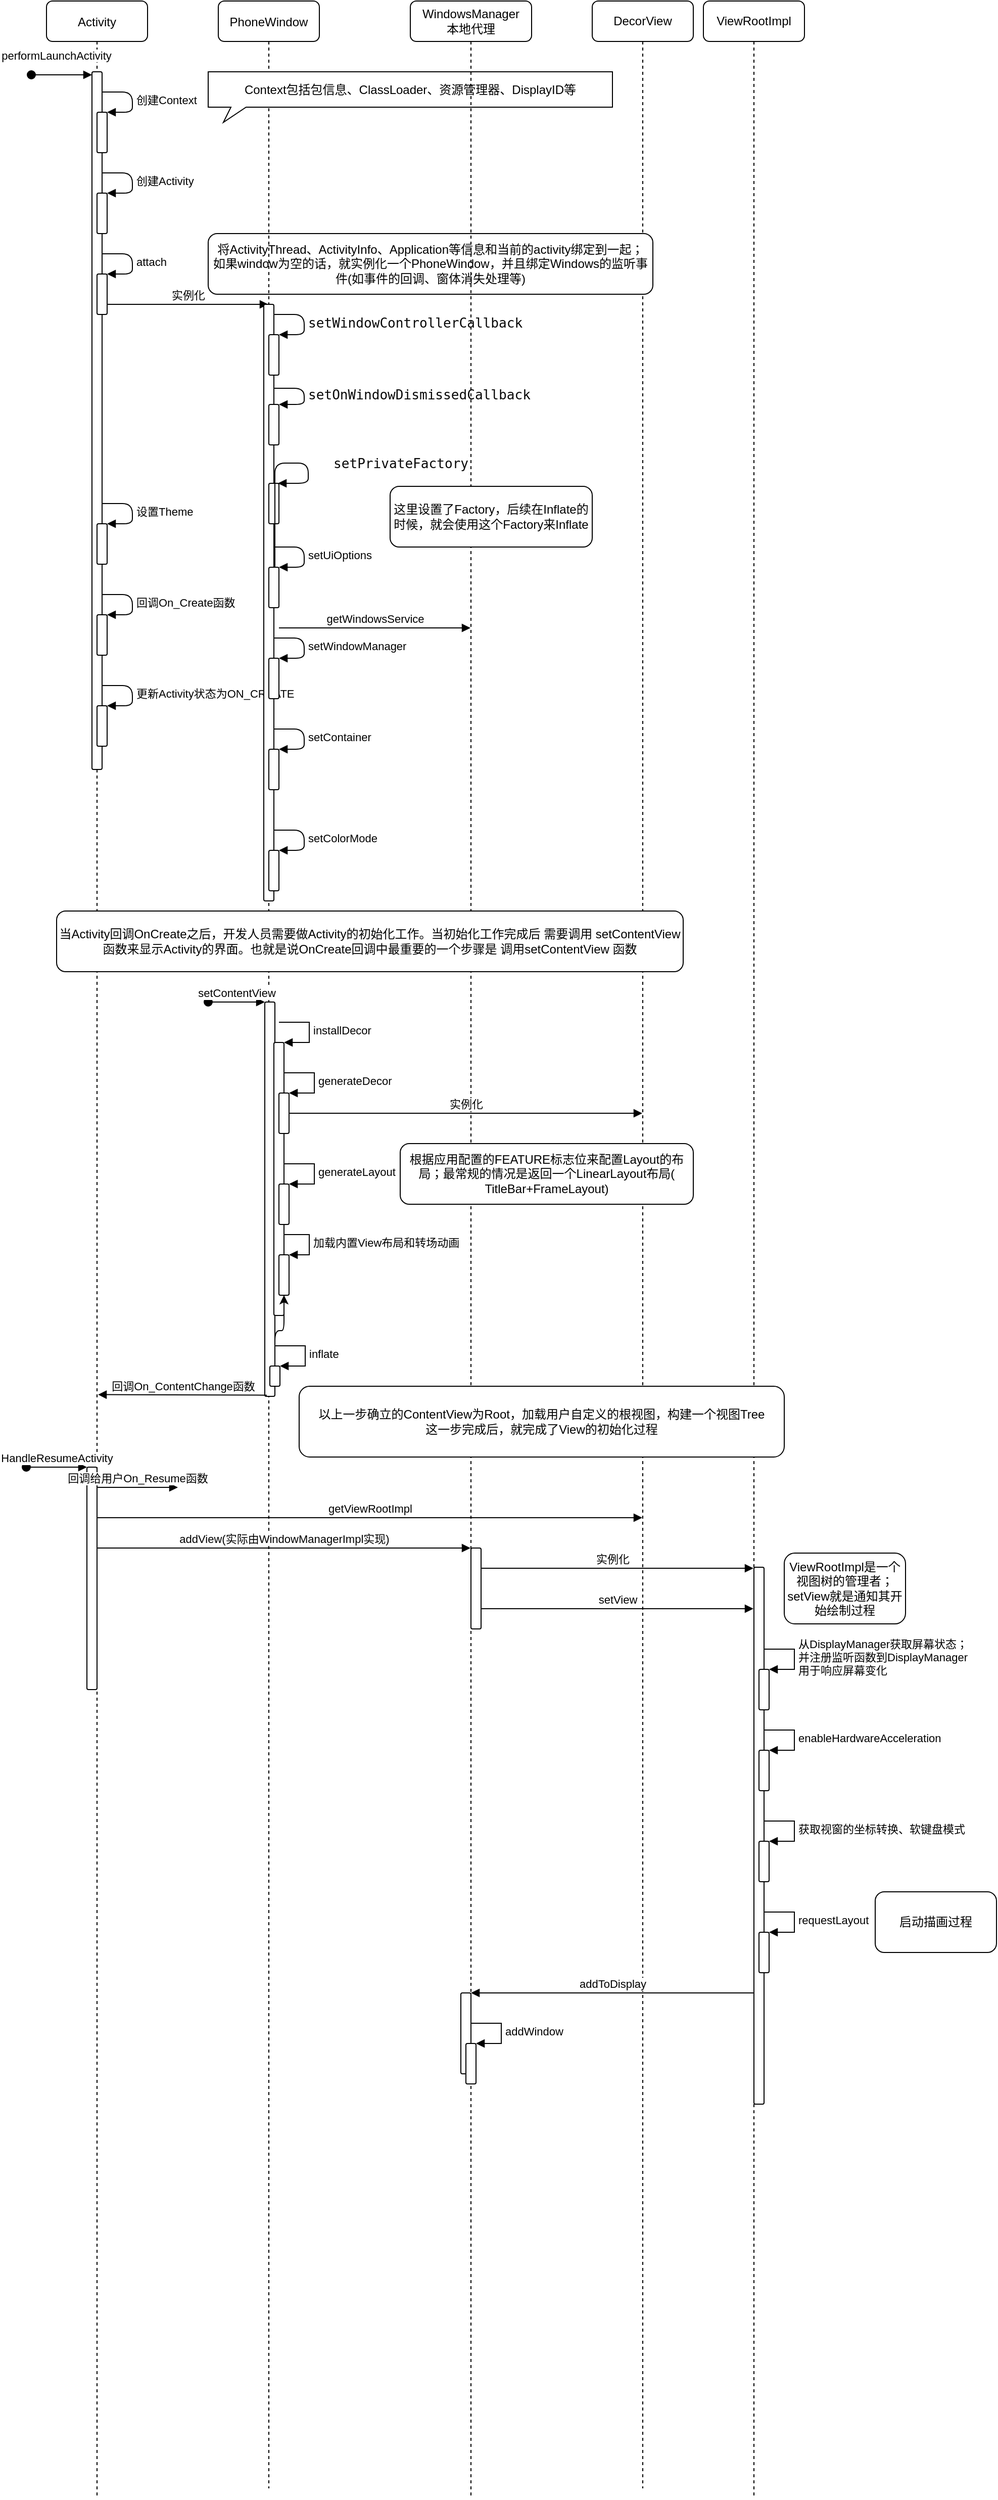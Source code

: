 <mxfile version="16.5.3" type="github">
  <diagram id="kgpKYQtTHZ0yAKxKKP6v" name="Page-1">
    <mxGraphModel dx="914" dy="612" grid="1" gridSize="10" guides="1" tooltips="1" connect="1" arrows="1" fold="1" page="1" pageScale="1" pageWidth="850" pageHeight="1100" background="#ffffff" math="0" shadow="0">
      <root>
        <mxCell id="0" />
        <mxCell id="1" style="locked=1;" parent="0" />
        <mxCell id="mvKPFEOK_YDnTUbCSuoW-56" value="DecorView" style="shape=umlLifeline;perimeter=lifelinePerimeter;whiteSpace=wrap;html=1;container=1;collapsible=0;recursiveResize=0;outlineConnect=0;rounded=1;" vertex="1" parent="1">
          <mxGeometry x="660" y="80" width="100" height="2460" as="geometry" />
        </mxCell>
        <mxCell id="mvKPFEOK_YDnTUbCSuoW-14" value="将ActivityThread、ActivityInfo、Application等信息和当前的activity绑定到一起；&lt;br&gt;如果window为空的话，就实例化一个PhoneWindow，并且绑定Windows的监听事件(如事件的回调、窗体消失处理等)" style="rounded=1;whiteSpace=wrap;html=1;" vertex="1" parent="1">
          <mxGeometry x="280" y="310" width="440" height="60" as="geometry" />
        </mxCell>
        <mxCell id="3nuBFxr9cyL0pnOWT2aG-1" value="Activity" style="shape=umlLifeline;perimeter=lifelinePerimeter;container=1;collapsible=0;recursiveResize=0;rounded=1;shadow=0;strokeWidth=1;" parent="1" vertex="1">
          <mxGeometry x="120" y="80" width="100" height="2470" as="geometry" />
        </mxCell>
        <mxCell id="3nuBFxr9cyL0pnOWT2aG-2" value="" style="points=[];perimeter=orthogonalPerimeter;rounded=1;shadow=0;strokeWidth=1;" parent="3nuBFxr9cyL0pnOWT2aG-1" vertex="1">
          <mxGeometry x="45" y="70" width="10" height="690" as="geometry" />
        </mxCell>
        <mxCell id="3nuBFxr9cyL0pnOWT2aG-3" value="performLaunchActivity" style="verticalAlign=bottom;startArrow=oval;endArrow=block;startSize=8;shadow=0;strokeWidth=1;" parent="3nuBFxr9cyL0pnOWT2aG-1" edge="1">
          <mxGeometry x="-0.167" y="10" relative="1" as="geometry">
            <mxPoint x="-15" y="73" as="sourcePoint" />
            <mxPoint x="45" y="73" as="targetPoint" />
            <mxPoint as="offset" />
          </mxGeometry>
        </mxCell>
        <mxCell id="mvKPFEOK_YDnTUbCSuoW-1" value="" style="html=1;points=[];perimeter=orthogonalPerimeter;rounded=1;" vertex="1" parent="3nuBFxr9cyL0pnOWT2aG-1">
          <mxGeometry x="50" y="110" width="10" height="40" as="geometry" />
        </mxCell>
        <mxCell id="mvKPFEOK_YDnTUbCSuoW-2" value="创建Context" style="edgeStyle=orthogonalEdgeStyle;html=1;align=left;spacingLeft=2;endArrow=block;rounded=1;entryX=1;entryY=0;" edge="1" target="mvKPFEOK_YDnTUbCSuoW-1" parent="3nuBFxr9cyL0pnOWT2aG-1">
          <mxGeometry relative="1" as="geometry">
            <mxPoint x="55" y="90" as="sourcePoint" />
            <Array as="points">
              <mxPoint x="85" y="90" />
            </Array>
          </mxGeometry>
        </mxCell>
        <mxCell id="mvKPFEOK_YDnTUbCSuoW-8" value="" style="html=1;points=[];perimeter=orthogonalPerimeter;rounded=1;" vertex="1" parent="3nuBFxr9cyL0pnOWT2aG-1">
          <mxGeometry x="50" y="190" width="10" height="40" as="geometry" />
        </mxCell>
        <mxCell id="mvKPFEOK_YDnTUbCSuoW-9" value="创建Activity" style="edgeStyle=orthogonalEdgeStyle;html=1;align=left;spacingLeft=2;endArrow=block;rounded=1;entryX=1;entryY=0;" edge="1" target="mvKPFEOK_YDnTUbCSuoW-8" parent="3nuBFxr9cyL0pnOWT2aG-1">
          <mxGeometry relative="1" as="geometry">
            <mxPoint x="55" y="170" as="sourcePoint" />
            <Array as="points">
              <mxPoint x="85" y="170" />
            </Array>
          </mxGeometry>
        </mxCell>
        <mxCell id="mvKPFEOK_YDnTUbCSuoW-10" value="" style="html=1;points=[];perimeter=orthogonalPerimeter;rounded=1;" vertex="1" parent="3nuBFxr9cyL0pnOWT2aG-1">
          <mxGeometry x="50" y="270" width="10" height="40" as="geometry" />
        </mxCell>
        <mxCell id="mvKPFEOK_YDnTUbCSuoW-11" value="attach" style="edgeStyle=orthogonalEdgeStyle;html=1;align=left;spacingLeft=2;endArrow=block;rounded=1;entryX=1;entryY=0;" edge="1" target="mvKPFEOK_YDnTUbCSuoW-10" parent="3nuBFxr9cyL0pnOWT2aG-1">
          <mxGeometry relative="1" as="geometry">
            <mxPoint x="55" y="250" as="sourcePoint" />
            <Array as="points">
              <mxPoint x="85" y="250" />
            </Array>
          </mxGeometry>
        </mxCell>
        <mxCell id="mvKPFEOK_YDnTUbCSuoW-17" value="" style="html=1;points=[];perimeter=orthogonalPerimeter;rounded=1;" vertex="1" parent="3nuBFxr9cyL0pnOWT2aG-1">
          <mxGeometry x="50" y="517" width="10" height="40" as="geometry" />
        </mxCell>
        <mxCell id="mvKPFEOK_YDnTUbCSuoW-18" value="设置Theme" style="edgeStyle=orthogonalEdgeStyle;html=1;align=left;spacingLeft=2;endArrow=block;rounded=1;entryX=1;entryY=0;" edge="1" target="mvKPFEOK_YDnTUbCSuoW-17" parent="3nuBFxr9cyL0pnOWT2aG-1">
          <mxGeometry relative="1" as="geometry">
            <mxPoint x="55" y="497" as="sourcePoint" />
            <Array as="points">
              <mxPoint x="85" y="497" />
            </Array>
          </mxGeometry>
        </mxCell>
        <mxCell id="mvKPFEOK_YDnTUbCSuoW-19" value="" style="html=1;points=[];perimeter=orthogonalPerimeter;rounded=1;" vertex="1" parent="3nuBFxr9cyL0pnOWT2aG-1">
          <mxGeometry x="50" y="607" width="10" height="40" as="geometry" />
        </mxCell>
        <mxCell id="mvKPFEOK_YDnTUbCSuoW-20" value="回调On_Create函数" style="edgeStyle=orthogonalEdgeStyle;html=1;align=left;spacingLeft=2;endArrow=block;rounded=1;entryX=1;entryY=0;" edge="1" target="mvKPFEOK_YDnTUbCSuoW-19" parent="3nuBFxr9cyL0pnOWT2aG-1">
          <mxGeometry relative="1" as="geometry">
            <mxPoint x="55" y="587" as="sourcePoint" />
            <Array as="points">
              <mxPoint x="85" y="587" />
            </Array>
          </mxGeometry>
        </mxCell>
        <mxCell id="mvKPFEOK_YDnTUbCSuoW-23" value="" style="html=1;points=[];perimeter=orthogonalPerimeter;rounded=1;" vertex="1" parent="3nuBFxr9cyL0pnOWT2aG-1">
          <mxGeometry x="50" y="697" width="10" height="40" as="geometry" />
        </mxCell>
        <mxCell id="mvKPFEOK_YDnTUbCSuoW-24" value="更新Activity状态为ON_CREATE" style="edgeStyle=orthogonalEdgeStyle;html=1;align=left;spacingLeft=2;endArrow=block;rounded=1;entryX=1;entryY=0;" edge="1" target="mvKPFEOK_YDnTUbCSuoW-23" parent="3nuBFxr9cyL0pnOWT2aG-1">
          <mxGeometry relative="1" as="geometry">
            <mxPoint x="55" y="677" as="sourcePoint" />
            <Array as="points">
              <mxPoint x="85" y="677" />
            </Array>
          </mxGeometry>
        </mxCell>
        <mxCell id="mvKPFEOK_YDnTUbCSuoW-25" value="实例化" style="html=1;verticalAlign=bottom;endArrow=block;rounded=1;" edge="1" parent="3nuBFxr9cyL0pnOWT2aG-1" target="3nuBFxr9cyL0pnOWT2aG-5">
          <mxGeometry width="80" relative="1" as="geometry">
            <mxPoint x="60" y="300" as="sourcePoint" />
            <mxPoint x="140" y="300" as="targetPoint" />
          </mxGeometry>
        </mxCell>
        <mxCell id="3nuBFxr9cyL0pnOWT2aG-5" value="PhoneWindow" style="shape=umlLifeline;perimeter=lifelinePerimeter;container=1;collapsible=0;recursiveResize=0;rounded=1;shadow=0;strokeWidth=1;" parent="1" vertex="1">
          <mxGeometry x="290" y="80" width="100" height="2460" as="geometry" />
        </mxCell>
        <mxCell id="mvKPFEOK_YDnTUbCSuoW-26" value="" style="html=1;points=[];perimeter=orthogonalPerimeter;rounded=1;" vertex="1" parent="3nuBFxr9cyL0pnOWT2aG-5">
          <mxGeometry x="45" y="300" width="10" height="590" as="geometry" />
        </mxCell>
        <mxCell id="mvKPFEOK_YDnTUbCSuoW-27" value="" style="html=1;points=[];perimeter=orthogonalPerimeter;rounded=1;" vertex="1" parent="3nuBFxr9cyL0pnOWT2aG-5">
          <mxGeometry x="50" y="330" width="10" height="40" as="geometry" />
        </mxCell>
        <mxCell id="mvKPFEOK_YDnTUbCSuoW-28" value="&lt;pre style=&quot;color: rgb(8 , 8 , 8) ; font-family: &amp;#34;jetbrains mono&amp;#34; , monospace ; font-size: 9.8pt&quot;&gt;setWindowControllerCallback&lt;/pre&gt;" style="edgeStyle=orthogonalEdgeStyle;html=1;align=left;spacingLeft=2;endArrow=block;rounded=1;entryX=1;entryY=0;" edge="1" target="mvKPFEOK_YDnTUbCSuoW-27" parent="3nuBFxr9cyL0pnOWT2aG-5">
          <mxGeometry relative="1" as="geometry">
            <mxPoint x="55" y="310" as="sourcePoint" />
            <Array as="points">
              <mxPoint x="85" y="310" />
            </Array>
          </mxGeometry>
        </mxCell>
        <mxCell id="mvKPFEOK_YDnTUbCSuoW-29" value="" style="html=1;points=[];perimeter=orthogonalPerimeter;rounded=1;" vertex="1" parent="3nuBFxr9cyL0pnOWT2aG-5">
          <mxGeometry x="50" y="399" width="10" height="40" as="geometry" />
        </mxCell>
        <mxCell id="mvKPFEOK_YDnTUbCSuoW-30" value="&lt;pre style=&quot;color: rgb(8 , 8 , 8) ; font-family: &amp;#34;jetbrains mono&amp;#34; , monospace ; font-size: 9.8pt&quot;&gt;setOnWindowDismissedCallback&lt;/pre&gt;" style="edgeStyle=orthogonalEdgeStyle;html=1;align=left;spacingLeft=2;endArrow=block;rounded=1;entryX=1;entryY=0;" edge="1" target="mvKPFEOK_YDnTUbCSuoW-29" parent="3nuBFxr9cyL0pnOWT2aG-5">
          <mxGeometry relative="1" as="geometry">
            <mxPoint x="55" y="383" as="sourcePoint" />
            <Array as="points">
              <mxPoint x="85" y="383" />
            </Array>
          </mxGeometry>
        </mxCell>
        <mxCell id="mvKPFEOK_YDnTUbCSuoW-31" value="" style="html=1;points=[];perimeter=orthogonalPerimeter;rounded=1;" vertex="1" parent="3nuBFxr9cyL0pnOWT2aG-5">
          <mxGeometry x="50" y="477" width="10" height="40" as="geometry" />
        </mxCell>
        <mxCell id="mvKPFEOK_YDnTUbCSuoW-32" value="&lt;pre style=&quot;color: rgb(8 , 8 , 8) ; font-family: &amp;#34;jetbrains mono&amp;#34; , monospace ; font-size: 9.8pt&quot;&gt;setPrivateFactory&lt;/pre&gt;" style="edgeStyle=orthogonalEdgeStyle;html=1;align=left;spacingLeft=2;endArrow=block;rounded=1;entryX=1;entryY=0;exitX=1.2;exitY=0.628;exitDx=0;exitDy=0;exitPerimeter=0;" edge="1" parent="3nuBFxr9cyL0pnOWT2aG-5">
          <mxGeometry x="0.506" y="21" relative="1" as="geometry">
            <mxPoint x="56" y="576.32" as="sourcePoint" />
            <Array as="points">
              <mxPoint x="89" y="457" />
              <mxPoint x="89" y="477" />
            </Array>
            <mxPoint x="59" y="477" as="targetPoint" />
            <mxPoint as="offset" />
          </mxGeometry>
        </mxCell>
        <mxCell id="mvKPFEOK_YDnTUbCSuoW-33" value="" style="html=1;points=[];perimeter=orthogonalPerimeter;rounded=1;" vertex="1" parent="3nuBFxr9cyL0pnOWT2aG-5">
          <mxGeometry x="50" y="560" width="10" height="40" as="geometry" />
        </mxCell>
        <mxCell id="mvKPFEOK_YDnTUbCSuoW-34" value="setUiOptions" style="edgeStyle=orthogonalEdgeStyle;html=1;align=left;spacingLeft=2;endArrow=block;rounded=1;entryX=1;entryY=0;" edge="1" target="mvKPFEOK_YDnTUbCSuoW-33" parent="3nuBFxr9cyL0pnOWT2aG-5">
          <mxGeometry relative="1" as="geometry">
            <mxPoint x="55" y="540" as="sourcePoint" />
            <Array as="points">
              <mxPoint x="85" y="540" />
            </Array>
          </mxGeometry>
        </mxCell>
        <mxCell id="mvKPFEOK_YDnTUbCSuoW-38" value="" style="html=1;points=[];perimeter=orthogonalPerimeter;rounded=1;" vertex="1" parent="3nuBFxr9cyL0pnOWT2aG-5">
          <mxGeometry x="50" y="650" width="10" height="40" as="geometry" />
        </mxCell>
        <mxCell id="mvKPFEOK_YDnTUbCSuoW-39" value="setWindowManager" style="edgeStyle=orthogonalEdgeStyle;html=1;align=left;spacingLeft=2;endArrow=block;rounded=1;entryX=1;entryY=0;" edge="1" target="mvKPFEOK_YDnTUbCSuoW-38" parent="3nuBFxr9cyL0pnOWT2aG-5">
          <mxGeometry relative="1" as="geometry">
            <mxPoint x="55" y="630" as="sourcePoint" />
            <Array as="points">
              <mxPoint x="85" y="630" />
            </Array>
          </mxGeometry>
        </mxCell>
        <mxCell id="mvKPFEOK_YDnTUbCSuoW-40" value="" style="html=1;points=[];perimeter=orthogonalPerimeter;rounded=1;" vertex="1" parent="3nuBFxr9cyL0pnOWT2aG-5">
          <mxGeometry x="50" y="740" width="10" height="40" as="geometry" />
        </mxCell>
        <mxCell id="mvKPFEOK_YDnTUbCSuoW-41" value="setContainer" style="edgeStyle=orthogonalEdgeStyle;html=1;align=left;spacingLeft=2;endArrow=block;rounded=1;entryX=1;entryY=0;" edge="1" target="mvKPFEOK_YDnTUbCSuoW-40" parent="3nuBFxr9cyL0pnOWT2aG-5">
          <mxGeometry relative="1" as="geometry">
            <mxPoint x="55" y="720" as="sourcePoint" />
            <Array as="points">
              <mxPoint x="85" y="720" />
            </Array>
          </mxGeometry>
        </mxCell>
        <mxCell id="mvKPFEOK_YDnTUbCSuoW-44" value="" style="html=1;points=[];perimeter=orthogonalPerimeter;rounded=1;" vertex="1" parent="3nuBFxr9cyL0pnOWT2aG-5">
          <mxGeometry x="50" y="840" width="10" height="40" as="geometry" />
        </mxCell>
        <mxCell id="mvKPFEOK_YDnTUbCSuoW-45" value="setColorMode" style="edgeStyle=orthogonalEdgeStyle;html=1;align=left;spacingLeft=2;endArrow=block;rounded=1;entryX=1;entryY=0;" edge="1" target="mvKPFEOK_YDnTUbCSuoW-44" parent="3nuBFxr9cyL0pnOWT2aG-5">
          <mxGeometry relative="1" as="geometry">
            <mxPoint x="55" y="820" as="sourcePoint" />
            <Array as="points">
              <mxPoint x="85" y="820" />
            </Array>
          </mxGeometry>
        </mxCell>
        <mxCell id="mvKPFEOK_YDnTUbCSuoW-58" value="getWindowsService" style="html=1;verticalAlign=bottom;endArrow=block;rounded=1;" edge="1" parent="3nuBFxr9cyL0pnOWT2aG-5" target="mvKPFEOK_YDnTUbCSuoW-35">
          <mxGeometry width="80" relative="1" as="geometry">
            <mxPoint x="60" y="620" as="sourcePoint" />
            <mxPoint x="140" y="620" as="targetPoint" />
          </mxGeometry>
        </mxCell>
        <mxCell id="mvKPFEOK_YDnTUbCSuoW-4" value="Context包括包信息、ClassLoader、资源管理器、DisplayID等" style="whiteSpace=wrap;html=1;shape=mxgraph.basic.rectCallout;dx=30;dy=15;boundedLbl=1;rounded=1;" vertex="1" parent="1">
          <mxGeometry x="280" y="150" width="400" height="50" as="geometry" />
        </mxCell>
        <mxCell id="mvKPFEOK_YDnTUbCSuoW-35" value="WindowsManager&lt;br&gt;本地代理" style="shape=umlLifeline;perimeter=lifelinePerimeter;whiteSpace=wrap;html=1;container=1;collapsible=0;recursiveResize=0;outlineConnect=0;rounded=1;" vertex="1" parent="1">
          <mxGeometry x="480" y="80" width="120" height="2470" as="geometry" />
        </mxCell>
        <mxCell id="mvKPFEOK_YDnTUbCSuoW-49" value="这里设置了Factory，后续在Inflate的时候，就会使用这个Factory来Inflate" style="rounded=1;whiteSpace=wrap;html=1;" vertex="1" parent="mvKPFEOK_YDnTUbCSuoW-35">
          <mxGeometry x="-20" y="480" width="200" height="60" as="geometry" />
        </mxCell>
        <mxCell id="mvKPFEOK_YDnTUbCSuoW-79" value="ViewRootImpl" style="shape=umlLifeline;perimeter=lifelinePerimeter;whiteSpace=wrap;html=1;container=1;collapsible=0;recursiveResize=0;outlineConnect=0;rounded=1;" vertex="1" parent="1">
          <mxGeometry x="770" y="80" width="100" height="2470" as="geometry" />
        </mxCell>
        <mxCell id="mvKPFEOK_YDnTUbCSuoW-50" value="Layer1" style="" parent="0" />
        <mxCell id="mvKPFEOK_YDnTUbCSuoW-54" value="" style="html=1;points=[];perimeter=orthogonalPerimeter;rounded=1;" vertex="1" parent="mvKPFEOK_YDnTUbCSuoW-50">
          <mxGeometry x="336" y="1070" width="10" height="390" as="geometry" />
        </mxCell>
        <mxCell id="mvKPFEOK_YDnTUbCSuoW-55" value="setContentView" style="html=1;verticalAlign=bottom;startArrow=oval;endArrow=block;startSize=8;rounded=1;" edge="1" target="mvKPFEOK_YDnTUbCSuoW-54" parent="mvKPFEOK_YDnTUbCSuoW-50">
          <mxGeometry relative="1" as="geometry">
            <mxPoint x="280" y="1070" as="sourcePoint" />
          </mxGeometry>
        </mxCell>
        <mxCell id="mvKPFEOK_YDnTUbCSuoW-59" value="" style="html=1;points=[];perimeter=orthogonalPerimeter;rounded=1;" vertex="1" parent="mvKPFEOK_YDnTUbCSuoW-50">
          <mxGeometry x="345" y="1110" width="10" height="270" as="geometry" />
        </mxCell>
        <mxCell id="mvKPFEOK_YDnTUbCSuoW-60" value="installDecor" style="edgeStyle=orthogonalEdgeStyle;html=1;align=left;spacingLeft=2;endArrow=block;rounded=0;entryX=1;entryY=0;" edge="1" target="mvKPFEOK_YDnTUbCSuoW-59" parent="mvKPFEOK_YDnTUbCSuoW-50">
          <mxGeometry relative="1" as="geometry">
            <mxPoint x="350" y="1090" as="sourcePoint" />
            <Array as="points">
              <mxPoint x="380" y="1090" />
            </Array>
          </mxGeometry>
        </mxCell>
        <mxCell id="mvKPFEOK_YDnTUbCSuoW-61" value="" style="html=1;points=[];perimeter=orthogonalPerimeter;rounded=1;" vertex="1" parent="mvKPFEOK_YDnTUbCSuoW-50">
          <mxGeometry x="350" y="1160" width="10" height="40" as="geometry" />
        </mxCell>
        <mxCell id="mvKPFEOK_YDnTUbCSuoW-62" value="generateDecor" style="edgeStyle=orthogonalEdgeStyle;html=1;align=left;spacingLeft=2;endArrow=block;rounded=0;entryX=1;entryY=0;" edge="1" target="mvKPFEOK_YDnTUbCSuoW-61" parent="mvKPFEOK_YDnTUbCSuoW-50">
          <mxGeometry relative="1" as="geometry">
            <mxPoint x="355" y="1140" as="sourcePoint" />
            <Array as="points">
              <mxPoint x="385" y="1140" />
            </Array>
          </mxGeometry>
        </mxCell>
        <mxCell id="mvKPFEOK_YDnTUbCSuoW-63" value="实例化" style="html=1;verticalAlign=bottom;endArrow=block;rounded=1;" edge="1" parent="mvKPFEOK_YDnTUbCSuoW-50" target="mvKPFEOK_YDnTUbCSuoW-56">
          <mxGeometry width="80" relative="1" as="geometry">
            <mxPoint x="360" y="1180" as="sourcePoint" />
            <mxPoint x="440" y="1180" as="targetPoint" />
          </mxGeometry>
        </mxCell>
        <mxCell id="mvKPFEOK_YDnTUbCSuoW-64" value="" style="html=1;points=[];perimeter=orthogonalPerimeter;rounded=1;" vertex="1" parent="mvKPFEOK_YDnTUbCSuoW-50">
          <mxGeometry x="350" y="1250" width="10" height="40" as="geometry" />
        </mxCell>
        <mxCell id="mvKPFEOK_YDnTUbCSuoW-65" value="generateLayout" style="edgeStyle=orthogonalEdgeStyle;html=1;align=left;spacingLeft=2;endArrow=block;rounded=0;entryX=1;entryY=0;" edge="1" target="mvKPFEOK_YDnTUbCSuoW-64" parent="mvKPFEOK_YDnTUbCSuoW-50">
          <mxGeometry relative="1" as="geometry">
            <mxPoint x="355" y="1230" as="sourcePoint" />
            <Array as="points">
              <mxPoint x="385" y="1230" />
            </Array>
          </mxGeometry>
        </mxCell>
        <mxCell id="mvKPFEOK_YDnTUbCSuoW-67" value="" style="html=1;points=[];perimeter=orthogonalPerimeter;rounded=1;" vertex="1" parent="mvKPFEOK_YDnTUbCSuoW-50">
          <mxGeometry x="350" y="1320" width="10" height="40" as="geometry" />
        </mxCell>
        <mxCell id="mvKPFEOK_YDnTUbCSuoW-68" value="加载内置View布局和转场动画" style="edgeStyle=orthogonalEdgeStyle;html=1;align=left;spacingLeft=2;endArrow=block;rounded=0;entryX=1;entryY=0;" edge="1" target="mvKPFEOK_YDnTUbCSuoW-67" parent="mvKPFEOK_YDnTUbCSuoW-50">
          <mxGeometry relative="1" as="geometry">
            <mxPoint x="355" y="1300" as="sourcePoint" />
            <Array as="points">
              <mxPoint x="380" y="1300" />
            </Array>
          </mxGeometry>
        </mxCell>
        <mxCell id="mvKPFEOK_YDnTUbCSuoW-73" value="" style="edgeStyle=orthogonalEdgeStyle;rounded=1;orthogonalLoop=1;jettySize=auto;html=1;" edge="1" parent="mvKPFEOK_YDnTUbCSuoW-50" source="mvKPFEOK_YDnTUbCSuoW-69" target="mvKPFEOK_YDnTUbCSuoW-67">
          <mxGeometry relative="1" as="geometry" />
        </mxCell>
        <mxCell id="mvKPFEOK_YDnTUbCSuoW-69" value="" style="html=1;points=[];perimeter=orthogonalPerimeter;rounded=1;" vertex="1" parent="mvKPFEOK_YDnTUbCSuoW-50">
          <mxGeometry x="341" y="1430" width="10" height="20" as="geometry" />
        </mxCell>
        <mxCell id="mvKPFEOK_YDnTUbCSuoW-70" value="inflate" style="edgeStyle=orthogonalEdgeStyle;html=1;align=left;spacingLeft=2;endArrow=block;rounded=0;entryX=1;entryY=0;" edge="1" target="mvKPFEOK_YDnTUbCSuoW-69" parent="mvKPFEOK_YDnTUbCSuoW-50">
          <mxGeometry relative="1" as="geometry">
            <mxPoint x="346" y="1410" as="sourcePoint" />
            <Array as="points">
              <mxPoint x="376" y="1410" />
            </Array>
          </mxGeometry>
        </mxCell>
        <mxCell id="mvKPFEOK_YDnTUbCSuoW-75" value="回调On_ContentChange函数" style="html=1;verticalAlign=bottom;endArrow=block;rounded=1;entryX=0.51;entryY=0.558;entryDx=0;entryDy=0;entryPerimeter=0;exitX=0.2;exitY=0.997;exitDx=0;exitDy=0;exitPerimeter=0;" edge="1" parent="mvKPFEOK_YDnTUbCSuoW-50" source="mvKPFEOK_YDnTUbCSuoW-54" target="3nuBFxr9cyL0pnOWT2aG-1">
          <mxGeometry width="80" relative="1" as="geometry">
            <mxPoint x="480" y="1510" as="sourcePoint" />
            <mxPoint x="560" y="1510" as="targetPoint" />
          </mxGeometry>
        </mxCell>
        <mxCell id="mvKPFEOK_YDnTUbCSuoW-76" value="" style="html=1;points=[];perimeter=orthogonalPerimeter;rounded=1;" vertex="1" parent="mvKPFEOK_YDnTUbCSuoW-50">
          <mxGeometry x="160" y="1530" width="10" height="220" as="geometry" />
        </mxCell>
        <mxCell id="mvKPFEOK_YDnTUbCSuoW-77" value="HandleResumeActivity" style="html=1;verticalAlign=bottom;startArrow=oval;endArrow=block;startSize=8;rounded=1;" edge="1" target="mvKPFEOK_YDnTUbCSuoW-76" parent="mvKPFEOK_YDnTUbCSuoW-50">
          <mxGeometry relative="1" as="geometry">
            <mxPoint x="100" y="1530" as="sourcePoint" />
          </mxGeometry>
        </mxCell>
        <mxCell id="mvKPFEOK_YDnTUbCSuoW-78" value="回调给用户On_Resume函数" style="html=1;verticalAlign=bottom;endArrow=block;rounded=1;" edge="1" parent="mvKPFEOK_YDnTUbCSuoW-50">
          <mxGeometry width="80" relative="1" as="geometry">
            <mxPoint x="170" y="1550" as="sourcePoint" />
            <mxPoint x="250" y="1550" as="targetPoint" />
          </mxGeometry>
        </mxCell>
        <mxCell id="mvKPFEOK_YDnTUbCSuoW-80" value="getViewRootImpl" style="html=1;verticalAlign=bottom;endArrow=block;rounded=1;" edge="1" parent="mvKPFEOK_YDnTUbCSuoW-50" target="mvKPFEOK_YDnTUbCSuoW-56">
          <mxGeometry width="80" relative="1" as="geometry">
            <mxPoint x="170" y="1580" as="sourcePoint" />
            <mxPoint x="250" y="1580" as="targetPoint" />
          </mxGeometry>
        </mxCell>
        <mxCell id="mvKPFEOK_YDnTUbCSuoW-81" value="addView(实际由WindowManagerImpl实现)" style="html=1;verticalAlign=bottom;endArrow=block;rounded=1;" edge="1" parent="mvKPFEOK_YDnTUbCSuoW-50" target="mvKPFEOK_YDnTUbCSuoW-35">
          <mxGeometry width="80" relative="1" as="geometry">
            <mxPoint x="170" y="1610" as="sourcePoint" />
            <mxPoint x="250" y="1610" as="targetPoint" />
          </mxGeometry>
        </mxCell>
        <mxCell id="mvKPFEOK_YDnTUbCSuoW-82" value="实例化" style="html=1;verticalAlign=bottom;endArrow=block;rounded=1;" edge="1" parent="mvKPFEOK_YDnTUbCSuoW-50" target="mvKPFEOK_YDnTUbCSuoW-79">
          <mxGeometry width="80" relative="1" as="geometry">
            <mxPoint x="540" y="1630" as="sourcePoint" />
            <mxPoint x="620" y="1630" as="targetPoint" />
          </mxGeometry>
        </mxCell>
        <mxCell id="mvKPFEOK_YDnTUbCSuoW-85" value="" style="html=1;points=[];perimeter=orthogonalPerimeter;rounded=1;" vertex="1" parent="mvKPFEOK_YDnTUbCSuoW-50">
          <mxGeometry x="540" y="1610" width="10" height="80" as="geometry" />
        </mxCell>
        <mxCell id="mvKPFEOK_YDnTUbCSuoW-86" value="setView" style="html=1;verticalAlign=bottom;endArrow=block;rounded=1;" edge="1" parent="mvKPFEOK_YDnTUbCSuoW-50" target="mvKPFEOK_YDnTUbCSuoW-79">
          <mxGeometry width="80" relative="1" as="geometry">
            <mxPoint x="550" y="1670" as="sourcePoint" />
            <mxPoint x="630" y="1670" as="targetPoint" />
          </mxGeometry>
        </mxCell>
        <mxCell id="mvKPFEOK_YDnTUbCSuoW-87" value="" style="html=1;points=[];perimeter=orthogonalPerimeter;rounded=1;" vertex="1" parent="mvKPFEOK_YDnTUbCSuoW-50">
          <mxGeometry x="820" y="1629" width="10" height="531" as="geometry" />
        </mxCell>
        <mxCell id="mvKPFEOK_YDnTUbCSuoW-91" value="" style="html=1;points=[];perimeter=orthogonalPerimeter;rounded=1;" vertex="1" parent="mvKPFEOK_YDnTUbCSuoW-50">
          <mxGeometry x="825" y="1730" width="10" height="40" as="geometry" />
        </mxCell>
        <mxCell id="mvKPFEOK_YDnTUbCSuoW-92" value="从DisplayManager获取屏幕状态；&lt;br&gt;并注册监听函数到DisplayManager&lt;br&gt;用于响应屏幕变化" style="edgeStyle=orthogonalEdgeStyle;html=1;align=left;spacingLeft=2;endArrow=block;rounded=0;entryX=1;entryY=0;" edge="1" target="mvKPFEOK_YDnTUbCSuoW-91" parent="mvKPFEOK_YDnTUbCSuoW-50">
          <mxGeometry relative="1" as="geometry">
            <mxPoint x="830" y="1710" as="sourcePoint" />
            <Array as="points">
              <mxPoint x="860" y="1710" />
            </Array>
          </mxGeometry>
        </mxCell>
        <mxCell id="mvKPFEOK_YDnTUbCSuoW-93" value="" style="html=1;points=[];perimeter=orthogonalPerimeter;rounded=1;" vertex="1" parent="mvKPFEOK_YDnTUbCSuoW-50">
          <mxGeometry x="825" y="1810" width="10" height="40" as="geometry" />
        </mxCell>
        <mxCell id="mvKPFEOK_YDnTUbCSuoW-94" value="enableHardwareAcceleration" style="edgeStyle=orthogonalEdgeStyle;html=1;align=left;spacingLeft=2;endArrow=block;rounded=0;entryX=1;entryY=0;" edge="1" target="mvKPFEOK_YDnTUbCSuoW-93" parent="mvKPFEOK_YDnTUbCSuoW-50">
          <mxGeometry relative="1" as="geometry">
            <mxPoint x="830" y="1790" as="sourcePoint" />
            <Array as="points">
              <mxPoint x="860" y="1790" />
            </Array>
          </mxGeometry>
        </mxCell>
        <mxCell id="mvKPFEOK_YDnTUbCSuoW-95" value="" style="html=1;points=[];perimeter=orthogonalPerimeter;rounded=1;" vertex="1" parent="mvKPFEOK_YDnTUbCSuoW-50">
          <mxGeometry x="825" y="1900" width="10" height="40" as="geometry" />
        </mxCell>
        <mxCell id="mvKPFEOK_YDnTUbCSuoW-96" value="获取视窗的坐标转换、软键盘模式" style="edgeStyle=orthogonalEdgeStyle;html=1;align=left;spacingLeft=2;endArrow=block;rounded=0;entryX=1;entryY=0;" edge="1" target="mvKPFEOK_YDnTUbCSuoW-95" parent="mvKPFEOK_YDnTUbCSuoW-50">
          <mxGeometry relative="1" as="geometry">
            <mxPoint x="830" y="1880" as="sourcePoint" />
            <Array as="points">
              <mxPoint x="860" y="1880" />
            </Array>
          </mxGeometry>
        </mxCell>
        <mxCell id="mvKPFEOK_YDnTUbCSuoW-97" value="" style="html=1;points=[];perimeter=orthogonalPerimeter;rounded=1;" vertex="1" parent="mvKPFEOK_YDnTUbCSuoW-50">
          <mxGeometry x="825" y="1990" width="10" height="40" as="geometry" />
        </mxCell>
        <mxCell id="mvKPFEOK_YDnTUbCSuoW-98" value="requestLayout" style="edgeStyle=orthogonalEdgeStyle;html=1;align=left;spacingLeft=2;endArrow=block;rounded=0;entryX=1;entryY=0;" edge="1" target="mvKPFEOK_YDnTUbCSuoW-97" parent="mvKPFEOK_YDnTUbCSuoW-50">
          <mxGeometry relative="1" as="geometry">
            <mxPoint x="830" y="1970" as="sourcePoint" />
            <Array as="points">
              <mxPoint x="860" y="1970" />
            </Array>
          </mxGeometry>
        </mxCell>
        <mxCell id="mvKPFEOK_YDnTUbCSuoW-101" value="addToDisplay" style="html=1;verticalAlign=bottom;endArrow=block;rounded=1;" edge="1" parent="mvKPFEOK_YDnTUbCSuoW-50" target="mvKPFEOK_YDnTUbCSuoW-35">
          <mxGeometry width="80" relative="1" as="geometry">
            <mxPoint x="820" y="2050" as="sourcePoint" />
            <mxPoint x="900" y="2050" as="targetPoint" />
          </mxGeometry>
        </mxCell>
        <mxCell id="mvKPFEOK_YDnTUbCSuoW-102" value="" style="html=1;points=[];perimeter=orthogonalPerimeter;rounded=1;" vertex="1" parent="mvKPFEOK_YDnTUbCSuoW-50">
          <mxGeometry x="530" y="2050" width="10" height="80" as="geometry" />
        </mxCell>
        <mxCell id="mvKPFEOK_YDnTUbCSuoW-103" value="" style="html=1;points=[];perimeter=orthogonalPerimeter;rounded=1;" vertex="1" parent="mvKPFEOK_YDnTUbCSuoW-50">
          <mxGeometry x="535" y="2100" width="10" height="40" as="geometry" />
        </mxCell>
        <mxCell id="mvKPFEOK_YDnTUbCSuoW-104" value="addWindow" style="edgeStyle=orthogonalEdgeStyle;html=1;align=left;spacingLeft=2;endArrow=block;rounded=0;entryX=1;entryY=0;" edge="1" target="mvKPFEOK_YDnTUbCSuoW-103" parent="mvKPFEOK_YDnTUbCSuoW-50">
          <mxGeometry relative="1" as="geometry">
            <mxPoint x="540" y="2080" as="sourcePoint" />
            <Array as="points">
              <mxPoint x="570" y="2080" />
            </Array>
          </mxGeometry>
        </mxCell>
        <mxCell id="mvKPFEOK_YDnTUbCSuoW-51" value="Comment" style="locked=1;" parent="0" />
        <mxCell id="mvKPFEOK_YDnTUbCSuoW-53" value="当Activity回调OnCreate之后，开发人员需要做Activity的初始化工作。当初始化工作完成后 需要调用 setContentView 函数来显示Activity的界面。也就是说OnCreate回调中最重要的一个步骤是 调用setContentView 函数" style="rounded=1;whiteSpace=wrap;html=1;" vertex="1" parent="mvKPFEOK_YDnTUbCSuoW-51">
          <mxGeometry x="130" y="980" width="620" height="60" as="geometry" />
        </mxCell>
        <mxCell id="mvKPFEOK_YDnTUbCSuoW-66" value="根据应用配置的FEATURE标志位来配置Layout的布局；最常规的情况是返回一个LinearLayout布局(&lt;br&gt;TitleBar+FrameLayout)" style="rounded=1;whiteSpace=wrap;html=1;" vertex="1" parent="mvKPFEOK_YDnTUbCSuoW-51">
          <mxGeometry x="470" y="1210" width="290" height="60" as="geometry" />
        </mxCell>
        <mxCell id="mvKPFEOK_YDnTUbCSuoW-71" value="以上一步确立的ContentView为Root，加载用户自定义的根视图，构建一个视图Tree&lt;br&gt;这一步完成后，就完成了View的初始化过程" style="rounded=1;whiteSpace=wrap;html=1;" vertex="1" parent="mvKPFEOK_YDnTUbCSuoW-51">
          <mxGeometry x="370" y="1450" width="480" height="70" as="geometry" />
        </mxCell>
        <mxCell id="mvKPFEOK_YDnTUbCSuoW-89" value="ViewRootImpl是一个视图树的管理者；&lt;br&gt;setView就是通知其开始绘制过程" style="rounded=1;whiteSpace=wrap;html=1;" vertex="1" parent="mvKPFEOK_YDnTUbCSuoW-51">
          <mxGeometry x="850" y="1615" width="120" height="70" as="geometry" />
        </mxCell>
        <mxCell id="mvKPFEOK_YDnTUbCSuoW-99" value="启动描画过程" style="rounded=1;whiteSpace=wrap;html=1;" vertex="1" parent="mvKPFEOK_YDnTUbCSuoW-51">
          <mxGeometry x="940" y="1950" width="120" height="60" as="geometry" />
        </mxCell>
      </root>
    </mxGraphModel>
  </diagram>
</mxfile>
